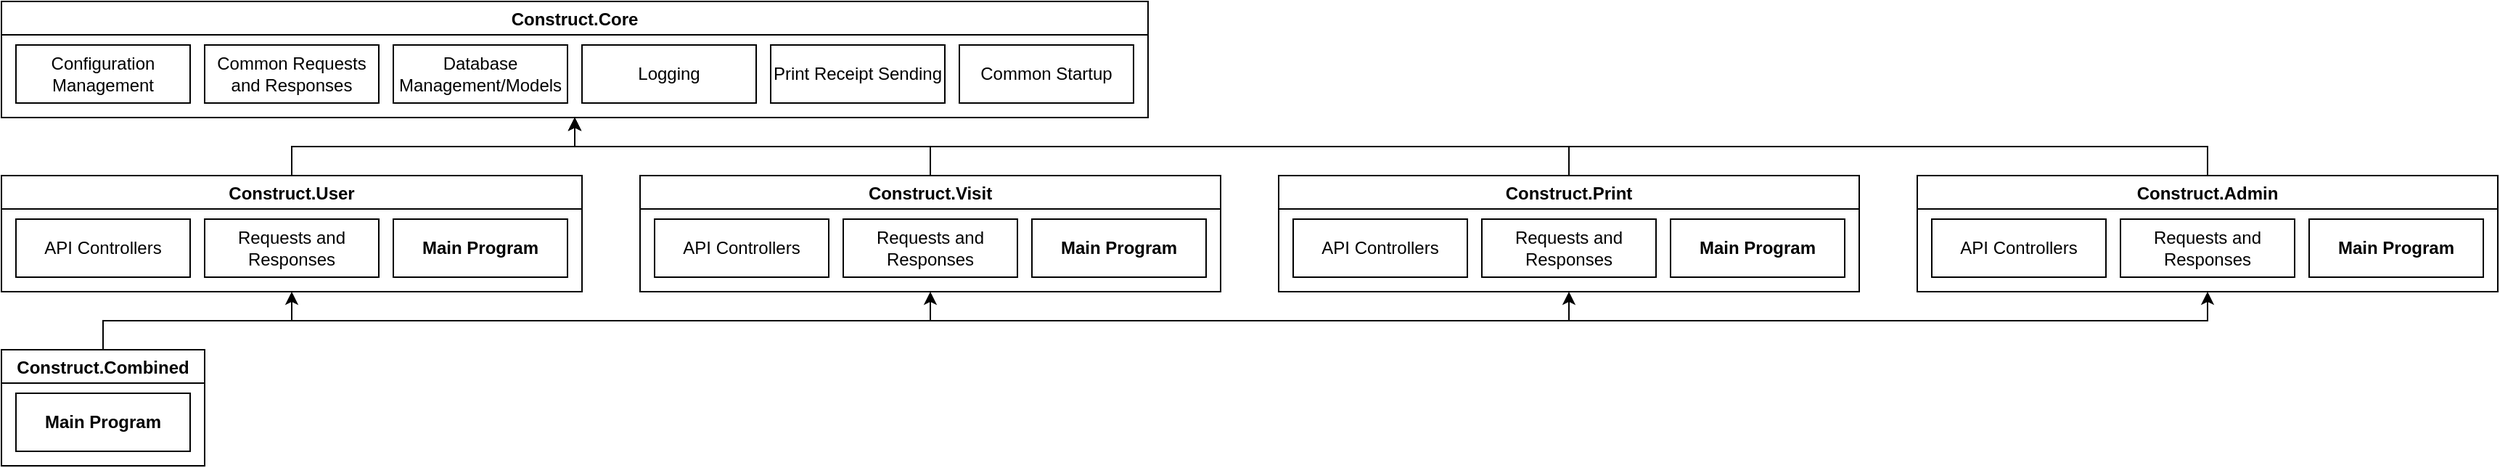 <mxfile version="15.8.6" type="device"><diagram id="XhfJjOAbd72j0zcsIXZj" name="Page-1"><mxGraphModel dx="813" dy="504" grid="1" gridSize="10" guides="1" tooltips="1" connect="1" arrows="1" fold="1" page="1" pageScale="1" pageWidth="850" pageHeight="1100" math="0" shadow="0"><root><mxCell id="0"/><mxCell id="1" parent="0"/><mxCell id="C64da6vzIW1MfDEv9YU--1" value="Construct.Core" style="swimlane;" vertex="1" parent="1"><mxGeometry x="240" y="40" width="790" height="80" as="geometry"/></mxCell><mxCell id="C64da6vzIW1MfDEv9YU--7" value="Configuration&lt;br&gt;Management" style="rounded=0;whiteSpace=wrap;html=1;" vertex="1" parent="C64da6vzIW1MfDEv9YU--1"><mxGeometry x="10" y="30" width="120" height="40" as="geometry"/></mxCell><mxCell id="C64da6vzIW1MfDEv9YU--8" value="Common Requests and Responses" style="rounded=0;whiteSpace=wrap;html=1;" vertex="1" parent="C64da6vzIW1MfDEv9YU--1"><mxGeometry x="140" y="30" width="120" height="40" as="geometry"/></mxCell><mxCell id="C64da6vzIW1MfDEv9YU--9" value="Database Management/Models" style="rounded=0;whiteSpace=wrap;html=1;" vertex="1" parent="C64da6vzIW1MfDEv9YU--1"><mxGeometry x="270" y="30" width="120" height="40" as="geometry"/></mxCell><mxCell id="C64da6vzIW1MfDEv9YU--10" value="Logging" style="rounded=0;whiteSpace=wrap;html=1;" vertex="1" parent="C64da6vzIW1MfDEv9YU--1"><mxGeometry x="400" y="30" width="120" height="40" as="geometry"/></mxCell><mxCell id="C64da6vzIW1MfDEv9YU--11" value="Print Receipt Sending" style="rounded=0;whiteSpace=wrap;html=1;" vertex="1" parent="C64da6vzIW1MfDEv9YU--1"><mxGeometry x="530" y="30" width="120" height="40" as="geometry"/></mxCell><mxCell id="C64da6vzIW1MfDEv9YU--12" value="Common Startup" style="rounded=0;whiteSpace=wrap;html=1;" vertex="1" parent="C64da6vzIW1MfDEv9YU--1"><mxGeometry x="660" y="30" width="120" height="40" as="geometry"/></mxCell><mxCell id="C64da6vzIW1MfDEv9YU--60" style="edgeStyle=orthogonalEdgeStyle;rounded=0;orthogonalLoop=1;jettySize=auto;html=1;entryX=0.5;entryY=1;entryDx=0;entryDy=0;" edge="1" parent="1" source="C64da6vzIW1MfDEv9YU--13" target="C64da6vzIW1MfDEv9YU--1"><mxGeometry relative="1" as="geometry"/></mxCell><mxCell id="C64da6vzIW1MfDEv9YU--13" value="Construct.User" style="swimlane;" vertex="1" parent="1"><mxGeometry x="240" y="160" width="400" height="80" as="geometry"/></mxCell><mxCell id="C64da6vzIW1MfDEv9YU--14" value="API Controllers" style="rounded=0;whiteSpace=wrap;html=1;" vertex="1" parent="C64da6vzIW1MfDEv9YU--13"><mxGeometry x="10" y="30" width="120" height="40" as="geometry"/></mxCell><mxCell id="C64da6vzIW1MfDEv9YU--15" value="Requests and Responses" style="rounded=0;whiteSpace=wrap;html=1;" vertex="1" parent="C64da6vzIW1MfDEv9YU--13"><mxGeometry x="140" y="30" width="120" height="40" as="geometry"/></mxCell><mxCell id="C64da6vzIW1MfDEv9YU--16" value="Main Program" style="rounded=0;whiteSpace=wrap;html=1;fontStyle=1" vertex="1" parent="C64da6vzIW1MfDEv9YU--13"><mxGeometry x="270" y="30" width="120" height="40" as="geometry"/></mxCell><mxCell id="C64da6vzIW1MfDEv9YU--61" style="edgeStyle=orthogonalEdgeStyle;rounded=0;orthogonalLoop=1;jettySize=auto;html=1;entryX=0.5;entryY=1;entryDx=0;entryDy=0;" edge="1" parent="1" source="C64da6vzIW1MfDEv9YU--33" target="C64da6vzIW1MfDEv9YU--13"><mxGeometry relative="1" as="geometry"/></mxCell><mxCell id="C64da6vzIW1MfDEv9YU--62" style="edgeStyle=orthogonalEdgeStyle;rounded=0;orthogonalLoop=1;jettySize=auto;html=1;entryX=0.5;entryY=1;entryDx=0;entryDy=0;" edge="1" parent="1" source="C64da6vzIW1MfDEv9YU--33" target="C64da6vzIW1MfDEv9YU--44"><mxGeometry relative="1" as="geometry"><Array as="points"><mxPoint x="310" y="260"/><mxPoint x="880" y="260"/></Array></mxGeometry></mxCell><mxCell id="C64da6vzIW1MfDEv9YU--63" style="edgeStyle=orthogonalEdgeStyle;rounded=0;orthogonalLoop=1;jettySize=auto;html=1;entryX=0.5;entryY=1;entryDx=0;entryDy=0;" edge="1" parent="1" source="C64da6vzIW1MfDEv9YU--33" target="C64da6vzIW1MfDEv9YU--48"><mxGeometry relative="1" as="geometry"><Array as="points"><mxPoint x="310" y="260"/><mxPoint x="1320" y="260"/></Array></mxGeometry></mxCell><mxCell id="C64da6vzIW1MfDEv9YU--64" style="edgeStyle=orthogonalEdgeStyle;rounded=0;orthogonalLoop=1;jettySize=auto;html=1;entryX=0.5;entryY=1;entryDx=0;entryDy=0;" edge="1" parent="1" source="C64da6vzIW1MfDEv9YU--33" target="C64da6vzIW1MfDEv9YU--52"><mxGeometry relative="1" as="geometry"><Array as="points"><mxPoint x="310" y="260"/><mxPoint x="1760" y="260"/></Array></mxGeometry></mxCell><mxCell id="C64da6vzIW1MfDEv9YU--33" value="Construct.Combined" style="swimlane;" vertex="1" parent="1"><mxGeometry x="240" y="280" width="140" height="80" as="geometry"/></mxCell><mxCell id="C64da6vzIW1MfDEv9YU--36" value="Main Program" style="rounded=0;whiteSpace=wrap;html=1;fontStyle=1" vertex="1" parent="C64da6vzIW1MfDEv9YU--33"><mxGeometry x="10" y="30" width="120" height="40" as="geometry"/></mxCell><mxCell id="C64da6vzIW1MfDEv9YU--59" style="edgeStyle=orthogonalEdgeStyle;rounded=0;orthogonalLoop=1;jettySize=auto;html=1;entryX=0.5;entryY=1;entryDx=0;entryDy=0;" edge="1" parent="1" source="C64da6vzIW1MfDEv9YU--44" target="C64da6vzIW1MfDEv9YU--1"><mxGeometry relative="1" as="geometry"/></mxCell><mxCell id="C64da6vzIW1MfDEv9YU--44" value="Construct.Visit" style="swimlane;" vertex="1" parent="1"><mxGeometry x="680" y="160" width="400" height="80" as="geometry"/></mxCell><mxCell id="C64da6vzIW1MfDEv9YU--45" value="API Controllers" style="rounded=0;whiteSpace=wrap;html=1;" vertex="1" parent="C64da6vzIW1MfDEv9YU--44"><mxGeometry x="10" y="30" width="120" height="40" as="geometry"/></mxCell><mxCell id="C64da6vzIW1MfDEv9YU--46" value="Requests and Responses" style="rounded=0;whiteSpace=wrap;html=1;" vertex="1" parent="C64da6vzIW1MfDEv9YU--44"><mxGeometry x="140" y="30" width="120" height="40" as="geometry"/></mxCell><mxCell id="C64da6vzIW1MfDEv9YU--47" value="Main Program" style="rounded=0;whiteSpace=wrap;html=1;fontStyle=1" vertex="1" parent="C64da6vzIW1MfDEv9YU--44"><mxGeometry x="270" y="30" width="120" height="40" as="geometry"/></mxCell><mxCell id="C64da6vzIW1MfDEv9YU--58" style="edgeStyle=orthogonalEdgeStyle;rounded=0;orthogonalLoop=1;jettySize=auto;html=1;entryX=0.5;entryY=1;entryDx=0;entryDy=0;" edge="1" parent="1" source="C64da6vzIW1MfDEv9YU--48" target="C64da6vzIW1MfDEv9YU--1"><mxGeometry relative="1" as="geometry"><Array as="points"><mxPoint x="1320" y="140"/><mxPoint x="635" y="140"/></Array></mxGeometry></mxCell><mxCell id="C64da6vzIW1MfDEv9YU--48" value="Construct.Print" style="swimlane;" vertex="1" parent="1"><mxGeometry x="1120" y="160" width="400" height="80" as="geometry"/></mxCell><mxCell id="C64da6vzIW1MfDEv9YU--49" value="API Controllers" style="rounded=0;whiteSpace=wrap;html=1;" vertex="1" parent="C64da6vzIW1MfDEv9YU--48"><mxGeometry x="10" y="30" width="120" height="40" as="geometry"/></mxCell><mxCell id="C64da6vzIW1MfDEv9YU--50" value="Requests and Responses" style="rounded=0;whiteSpace=wrap;html=1;" vertex="1" parent="C64da6vzIW1MfDEv9YU--48"><mxGeometry x="140" y="30" width="120" height="40" as="geometry"/></mxCell><mxCell id="C64da6vzIW1MfDEv9YU--51" value="Main Program" style="rounded=0;whiteSpace=wrap;html=1;fontStyle=1" vertex="1" parent="C64da6vzIW1MfDEv9YU--48"><mxGeometry x="270" y="30" width="120" height="40" as="geometry"/></mxCell><mxCell id="C64da6vzIW1MfDEv9YU--56" style="edgeStyle=orthogonalEdgeStyle;rounded=0;orthogonalLoop=1;jettySize=auto;html=1;entryX=0.5;entryY=1;entryDx=0;entryDy=0;" edge="1" parent="1" source="C64da6vzIW1MfDEv9YU--52" target="C64da6vzIW1MfDEv9YU--1"><mxGeometry relative="1" as="geometry"><Array as="points"><mxPoint x="1760" y="140"/><mxPoint x="635" y="140"/></Array></mxGeometry></mxCell><mxCell id="C64da6vzIW1MfDEv9YU--52" value="Construct.Admin" style="swimlane;" vertex="1" parent="1"><mxGeometry x="1560" y="160" width="400" height="80" as="geometry"/></mxCell><mxCell id="C64da6vzIW1MfDEv9YU--53" value="API Controllers" style="rounded=0;whiteSpace=wrap;html=1;" vertex="1" parent="C64da6vzIW1MfDEv9YU--52"><mxGeometry x="10" y="30" width="120" height="40" as="geometry"/></mxCell><mxCell id="C64da6vzIW1MfDEv9YU--54" value="Requests and Responses" style="rounded=0;whiteSpace=wrap;html=1;" vertex="1" parent="C64da6vzIW1MfDEv9YU--52"><mxGeometry x="140" y="30" width="120" height="40" as="geometry"/></mxCell><mxCell id="C64da6vzIW1MfDEv9YU--55" value="Main Program" style="rounded=0;whiteSpace=wrap;html=1;fontStyle=1" vertex="1" parent="C64da6vzIW1MfDEv9YU--52"><mxGeometry x="270" y="30" width="120" height="40" as="geometry"/></mxCell></root></mxGraphModel></diagram></mxfile>